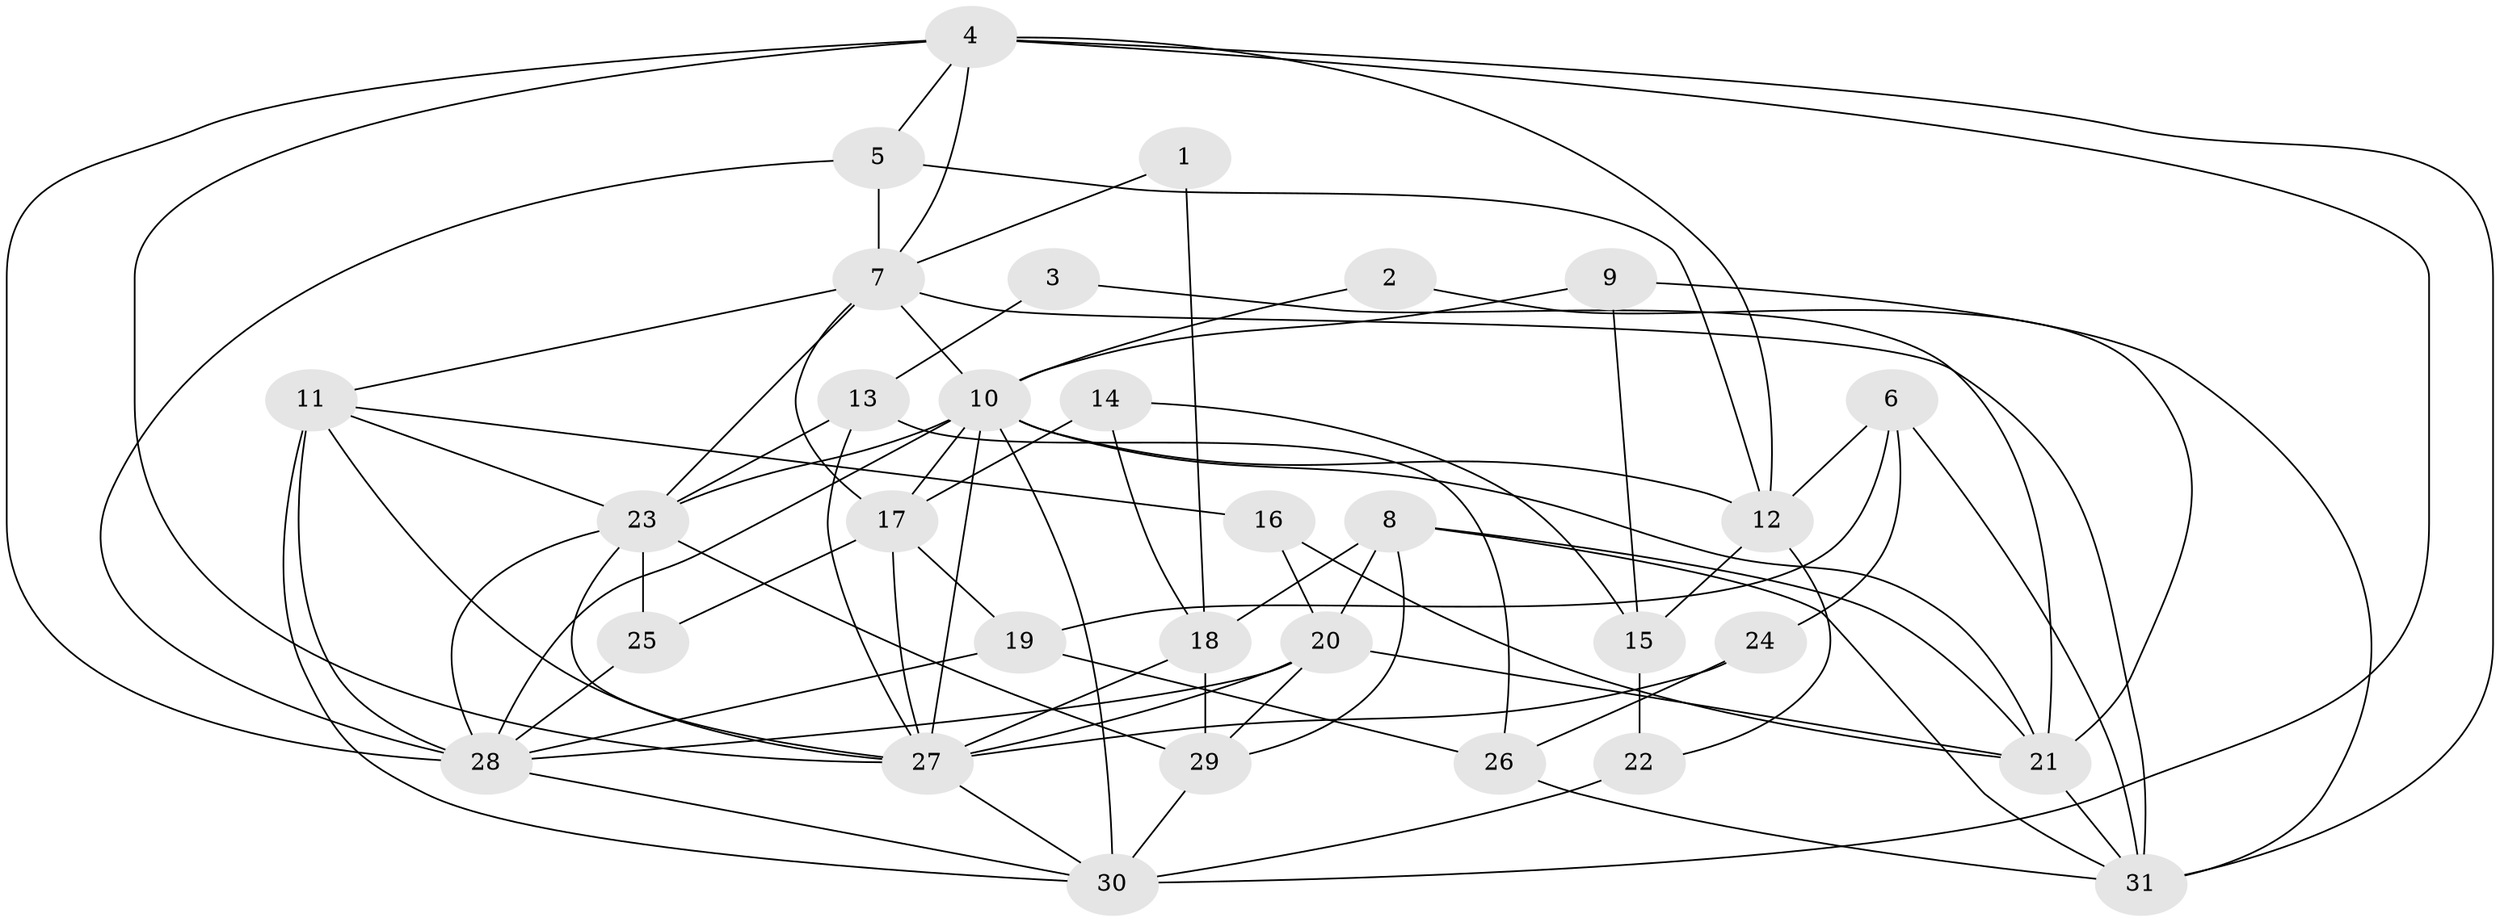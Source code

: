 // original degree distribution, {4: 0.39344262295081966, 5: 0.09836065573770492, 2: 0.11475409836065574, 3: 0.22950819672131148, 6: 0.13114754098360656, 7: 0.03278688524590164}
// Generated by graph-tools (version 1.1) at 2025/01/03/09/25 03:01:58]
// undirected, 31 vertices, 80 edges
graph export_dot {
graph [start="1"]
  node [color=gray90,style=filled];
  1;
  2;
  3;
  4;
  5;
  6;
  7;
  8;
  9;
  10;
  11;
  12;
  13;
  14;
  15;
  16;
  17;
  18;
  19;
  20;
  21;
  22;
  23;
  24;
  25;
  26;
  27;
  28;
  29;
  30;
  31;
  1 -- 7 [weight=1.0];
  1 -- 18 [weight=1.0];
  2 -- 10 [weight=1.0];
  2 -- 21 [weight=1.0];
  3 -- 13 [weight=1.0];
  3 -- 21 [weight=1.0];
  4 -- 5 [weight=1.0];
  4 -- 7 [weight=2.0];
  4 -- 12 [weight=1.0];
  4 -- 27 [weight=1.0];
  4 -- 28 [weight=1.0];
  4 -- 30 [weight=1.0];
  4 -- 31 [weight=1.0];
  5 -- 7 [weight=2.0];
  5 -- 12 [weight=1.0];
  5 -- 28 [weight=1.0];
  6 -- 12 [weight=1.0];
  6 -- 19 [weight=1.0];
  6 -- 24 [weight=1.0];
  6 -- 31 [weight=1.0];
  7 -- 10 [weight=1.0];
  7 -- 11 [weight=1.0];
  7 -- 17 [weight=1.0];
  7 -- 23 [weight=2.0];
  7 -- 31 [weight=1.0];
  8 -- 18 [weight=1.0];
  8 -- 20 [weight=1.0];
  8 -- 21 [weight=1.0];
  8 -- 29 [weight=1.0];
  8 -- 31 [weight=1.0];
  9 -- 10 [weight=1.0];
  9 -- 15 [weight=1.0];
  9 -- 31 [weight=1.0];
  10 -- 12 [weight=1.0];
  10 -- 17 [weight=1.0];
  10 -- 21 [weight=1.0];
  10 -- 23 [weight=1.0];
  10 -- 27 [weight=1.0];
  10 -- 28 [weight=1.0];
  10 -- 30 [weight=1.0];
  11 -- 16 [weight=1.0];
  11 -- 23 [weight=1.0];
  11 -- 27 [weight=1.0];
  11 -- 28 [weight=3.0];
  11 -- 30 [weight=1.0];
  12 -- 15 [weight=1.0];
  12 -- 22 [weight=1.0];
  13 -- 23 [weight=1.0];
  13 -- 26 [weight=2.0];
  13 -- 27 [weight=1.0];
  14 -- 15 [weight=1.0];
  14 -- 17 [weight=1.0];
  14 -- 18 [weight=1.0];
  15 -- 22 [weight=1.0];
  16 -- 20 [weight=1.0];
  16 -- 21 [weight=1.0];
  17 -- 19 [weight=1.0];
  17 -- 25 [weight=1.0];
  17 -- 27 [weight=1.0];
  18 -- 27 [weight=1.0];
  18 -- 29 [weight=1.0];
  19 -- 26 [weight=1.0];
  19 -- 28 [weight=1.0];
  20 -- 21 [weight=1.0];
  20 -- 27 [weight=2.0];
  20 -- 28 [weight=1.0];
  20 -- 29 [weight=1.0];
  21 -- 31 [weight=1.0];
  22 -- 30 [weight=1.0];
  23 -- 25 [weight=1.0];
  23 -- 27 [weight=1.0];
  23 -- 28 [weight=1.0];
  23 -- 29 [weight=2.0];
  24 -- 26 [weight=1.0];
  24 -- 27 [weight=1.0];
  25 -- 28 [weight=2.0];
  26 -- 31 [weight=2.0];
  27 -- 30 [weight=1.0];
  28 -- 30 [weight=1.0];
  29 -- 30 [weight=1.0];
}

